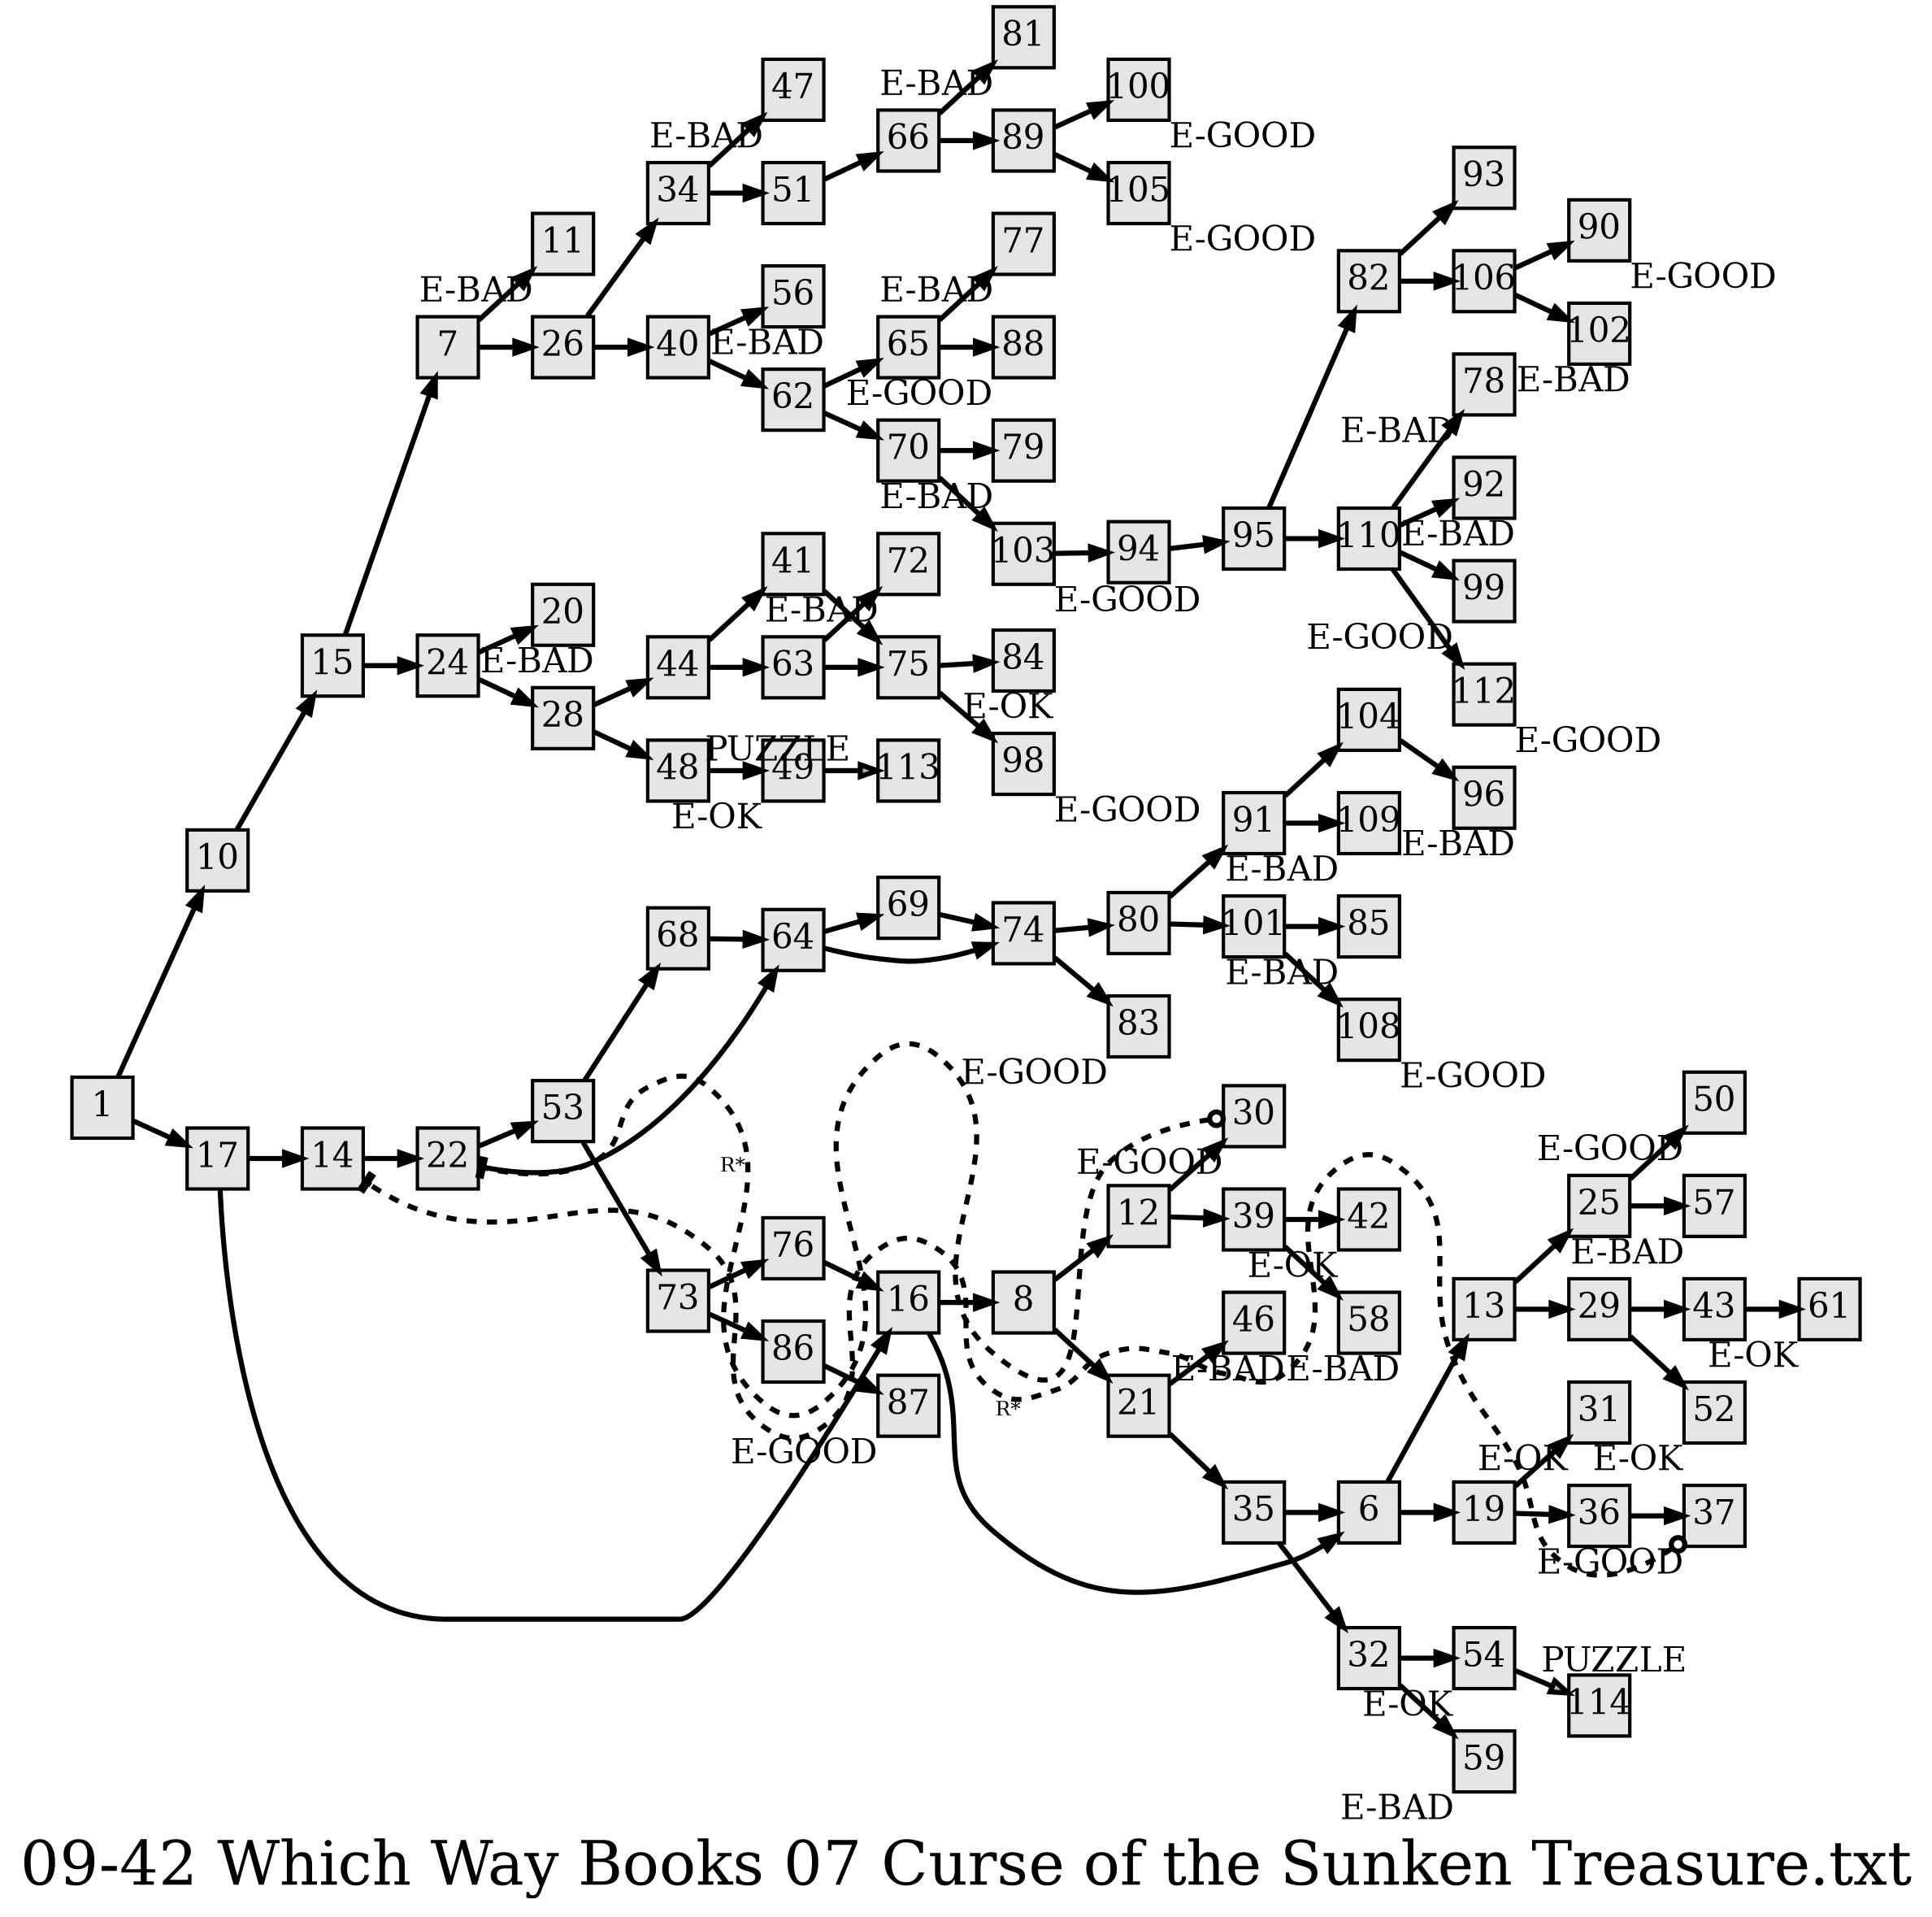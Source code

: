 digraph g{
  graph [ label="09-42 Which Way Books 07 Curse of the Sunken Treasure.txt" rankdir=LR, ordering=out, fontsize=36, nodesep="0.35", ranksep="0.45"];
  node  [shape=rect, penwidth=2, fontsize=20, style=filled, fillcolor=grey90, margin="0,0", labelfloat=true, regular=true, fixedsize=true];
  edge  [labelfloat=true, penwidth=3, fontsize=12];

  1 -> 10;
  1 -> 17;
  6 -> 13;
  6 -> 19;
  7 -> 11;
  7 -> 26;
  8 -> 12;
  8 -> 21;
  10 -> 15;
  11	[ xlabel="E-BAD" ];
  12 -> 30;
  12 -> 39;
  13 -> 25;
  13 -> 29;
  14 -> 22;
  15 -> 7;
  15 -> 24;
  16 -> 8;
  16 -> 6;
  17 -> 14;
  17 -> 16;
  19 -> 31;
  19 -> 36;
  20	[ xlabel="E-BAD" ];
  21 -> 35;
  21 -> 46;
  22 -> 53;
  22 -> 64;
  24 -> 20;
  24 -> 28;
  25 -> 50;
  25 -> 57;
  26 -> 34;
  26 -> 40;
  28 -> 44;
  28 -> 48;
  29 -> 43;
  29 -> 52;
  30	[ xlabel="E-GOOD" ];
  30 -> 22	[ xlabel="R*", dir=both, arrowhead=tee, arrowtail=odot, style=dashed, constraint=false ];
  31	[ xlabel="E-OK" ];
  32 -> 54;
  32 -> 59;
  34 -> 47;
  34 -> 51;
  35 -> 6;
  35 -> 32;
  36 -> 37;
  37	[ xlabel="E-GOOD" ];
  37 -> 14	[ xlabel="R*", dir=both, arrowhead=tee, arrowtail=odot, style=dashed, constraint=false ];
  39 -> 42;
  39 -> 58;
  40 -> 56;
  40 -> 62;
  41 -> 75;
  42	[ xlabel="E-OK" ];
  43 -> 61;
  44 -> 41;
  44 -> 63;
  46	[ xlabel="E-BAD" ];
  47	[ xlabel="E-BAD" ];
  48 -> 49;
  49	[ xlabel="E-OK" ];
  49 -> 113	[ xlabel="PUZZLE", shape=Msquare, fontsize=20, fillcolor=grey70 ];
  50	[ xlabel="E-GOOD" ];
  51 -> 66;
  52	[ xlabel="E-OK" ];
  53 -> 68;
  53 -> 73;
  54	[ xlabel="E-OK" ];
  54 -> 114	[ xlabel="PUZZLE", shape=Msquare, fontsize=20, fillcolor=grey70 ];
  56	[ xlabel="E-BAD" ];
  57	[ xlabel="E-BAD" ];
  58	[ xlabel="E-BAD" ];
  59	[ xlabel="E-BAD" ];
  61	[ xlabel="E-OK" ];
  62 -> 65;
  62 -> 70;
  63 -> 72;
  63 -> 75;
  64 -> 69;
  64 -> 74;
  65 -> 77;
  65 -> 88;
  66 -> 81;
  66 -> 89;
  68 -> 64;
  69 -> 74;
  70 -> 79;
  70 -> 103;
  72	[ xlabel="E-BAD" ];
  73 -> 76;
  73 -> 86;
  74 -> 80;
  74 -> 83;
  75 -> 84;
  75 -> 98;
  76 -> 16;
  77	[ xlabel="E-BAD" ];
  78	[ xlabel="E-BAD" ];
  79	[ xlabel="E-BAD" ];
  80 -> 91;
  80 -> 101;
  81	[ xlabel="E-BAD" ];
  82 -> 93;
  82 -> 106;
  83	[ xlabel="E-GOOD" ];
  84	[ xlabel="E-OK" ];
  85	[ xlabel="E-BAD" ];
  86 -> 87;
  87	[ xlabel="E-GOOD" ];
  88	[ xlabel="E-GOOD" ];
  89 -> 100;
  89 -> 105;
  90	[ xlabel="E-GOOD" ];
  91 -> 104;
  91 -> 109;
  92	[ xlabel="E-BAD" ];
  93;
  94 -> 95;
  95 -> 82;
  95 -> 110;
  96	[ xlabel="E-BAD" ];
  98	[ xlabel="E-GOOD" ];
  99	[ xlabel="E-GOOD" ];
  100	[ xlabel="E-GOOD" ];
  101 -> 85;
  101 -> 108;
  102	[ xlabel="E-BAD" ];
  103	[ xlabel="E-GOOD" ];
  103 -> 94;
  104 -> 96;
  105	[ xlabel="E-GOOD" ];
  106 -> 90;
  106 -> 102;
  108	[ xlabel="E-GOOD" ];
  109	[ xlabel="E-BAD" ];
  110 -> 78;
  110 -> 92;
  110 -> 99;
  110 -> 112;
  112	[ xlabel="E-GOOD" ];
}

